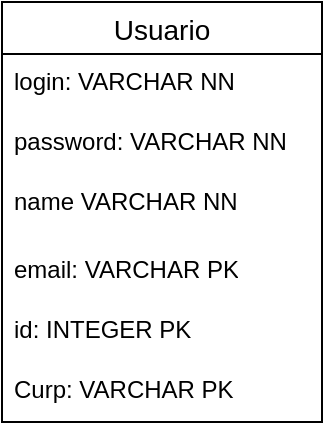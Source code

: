 <mxfile version="21.1.2" type="device">
  <diagram name="Página-1" id="s781tS8_Xnf1RNfcx7dC">
    <mxGraphModel dx="1050" dy="621" grid="1" gridSize="10" guides="1" tooltips="1" connect="1" arrows="1" fold="1" page="1" pageScale="1" pageWidth="827" pageHeight="1169" math="0" shadow="0">
      <root>
        <mxCell id="0" />
        <mxCell id="1" parent="0" />
        <mxCell id="f3T95HO1HHoZaBuTHorq-14" value="Usuario" style="swimlane;fontStyle=0;childLayout=stackLayout;horizontal=1;startSize=26;horizontalStack=0;resizeParent=1;resizeParentMax=0;resizeLast=0;collapsible=1;marginBottom=0;align=center;fontSize=14;" vertex="1" parent="1">
          <mxGeometry x="150" y="180" width="160" height="210" as="geometry">
            <mxRectangle x="320" y="210" width="60" height="30" as="alternateBounds" />
          </mxGeometry>
        </mxCell>
        <mxCell id="f3T95HO1HHoZaBuTHorq-15" value="login: VARCHAR NN" style="text;strokeColor=none;fillColor=none;spacingLeft=4;spacingRight=4;overflow=hidden;rotatable=0;points=[[0,0.5],[1,0.5]];portConstraint=eastwest;fontSize=12;whiteSpace=wrap;html=1;" vertex="1" parent="f3T95HO1HHoZaBuTHorq-14">
          <mxGeometry y="26" width="160" height="30" as="geometry" />
        </mxCell>
        <mxCell id="f3T95HO1HHoZaBuTHorq-16" value="password: VARCHAR NN" style="text;strokeColor=none;fillColor=none;spacingLeft=4;spacingRight=4;overflow=hidden;rotatable=0;points=[[0,0.5],[1,0.5]];portConstraint=eastwest;fontSize=12;whiteSpace=wrap;html=1;" vertex="1" parent="f3T95HO1HHoZaBuTHorq-14">
          <mxGeometry y="56" width="160" height="30" as="geometry" />
        </mxCell>
        <mxCell id="f3T95HO1HHoZaBuTHorq-17" value="name VARCHAR NN" style="text;strokeColor=none;fillColor=none;spacingLeft=4;spacingRight=4;overflow=hidden;rotatable=0;points=[[0,0.5],[1,0.5]];portConstraint=eastwest;fontSize=12;whiteSpace=wrap;html=1;" vertex="1" parent="f3T95HO1HHoZaBuTHorq-14">
          <mxGeometry y="86" width="160" height="34" as="geometry" />
        </mxCell>
        <mxCell id="f3T95HO1HHoZaBuTHorq-18" value="email: VARCHAR PK" style="text;strokeColor=none;fillColor=none;spacingLeft=4;spacingRight=4;overflow=hidden;rotatable=0;points=[[0,0.5],[1,0.5]];portConstraint=eastwest;fontSize=12;whiteSpace=wrap;html=1;" vertex="1" parent="f3T95HO1HHoZaBuTHorq-14">
          <mxGeometry y="120" width="160" height="30" as="geometry" />
        </mxCell>
        <mxCell id="f3T95HO1HHoZaBuTHorq-20" value="id: INTEGER PK" style="text;strokeColor=none;fillColor=none;spacingLeft=4;spacingRight=4;overflow=hidden;rotatable=0;points=[[0,0.5],[1,0.5]];portConstraint=eastwest;fontSize=12;whiteSpace=wrap;html=1;" vertex="1" parent="f3T95HO1HHoZaBuTHorq-14">
          <mxGeometry y="150" width="160" height="30" as="geometry" />
        </mxCell>
        <mxCell id="f3T95HO1HHoZaBuTHorq-19" value="Curp: VARCHAR PK" style="text;strokeColor=none;fillColor=none;spacingLeft=4;spacingRight=4;overflow=hidden;rotatable=0;points=[[0,0.5],[1,0.5]];portConstraint=eastwest;fontSize=12;whiteSpace=wrap;html=1;" vertex="1" parent="f3T95HO1HHoZaBuTHorq-14">
          <mxGeometry y="180" width="160" height="30" as="geometry" />
        </mxCell>
      </root>
    </mxGraphModel>
  </diagram>
</mxfile>

